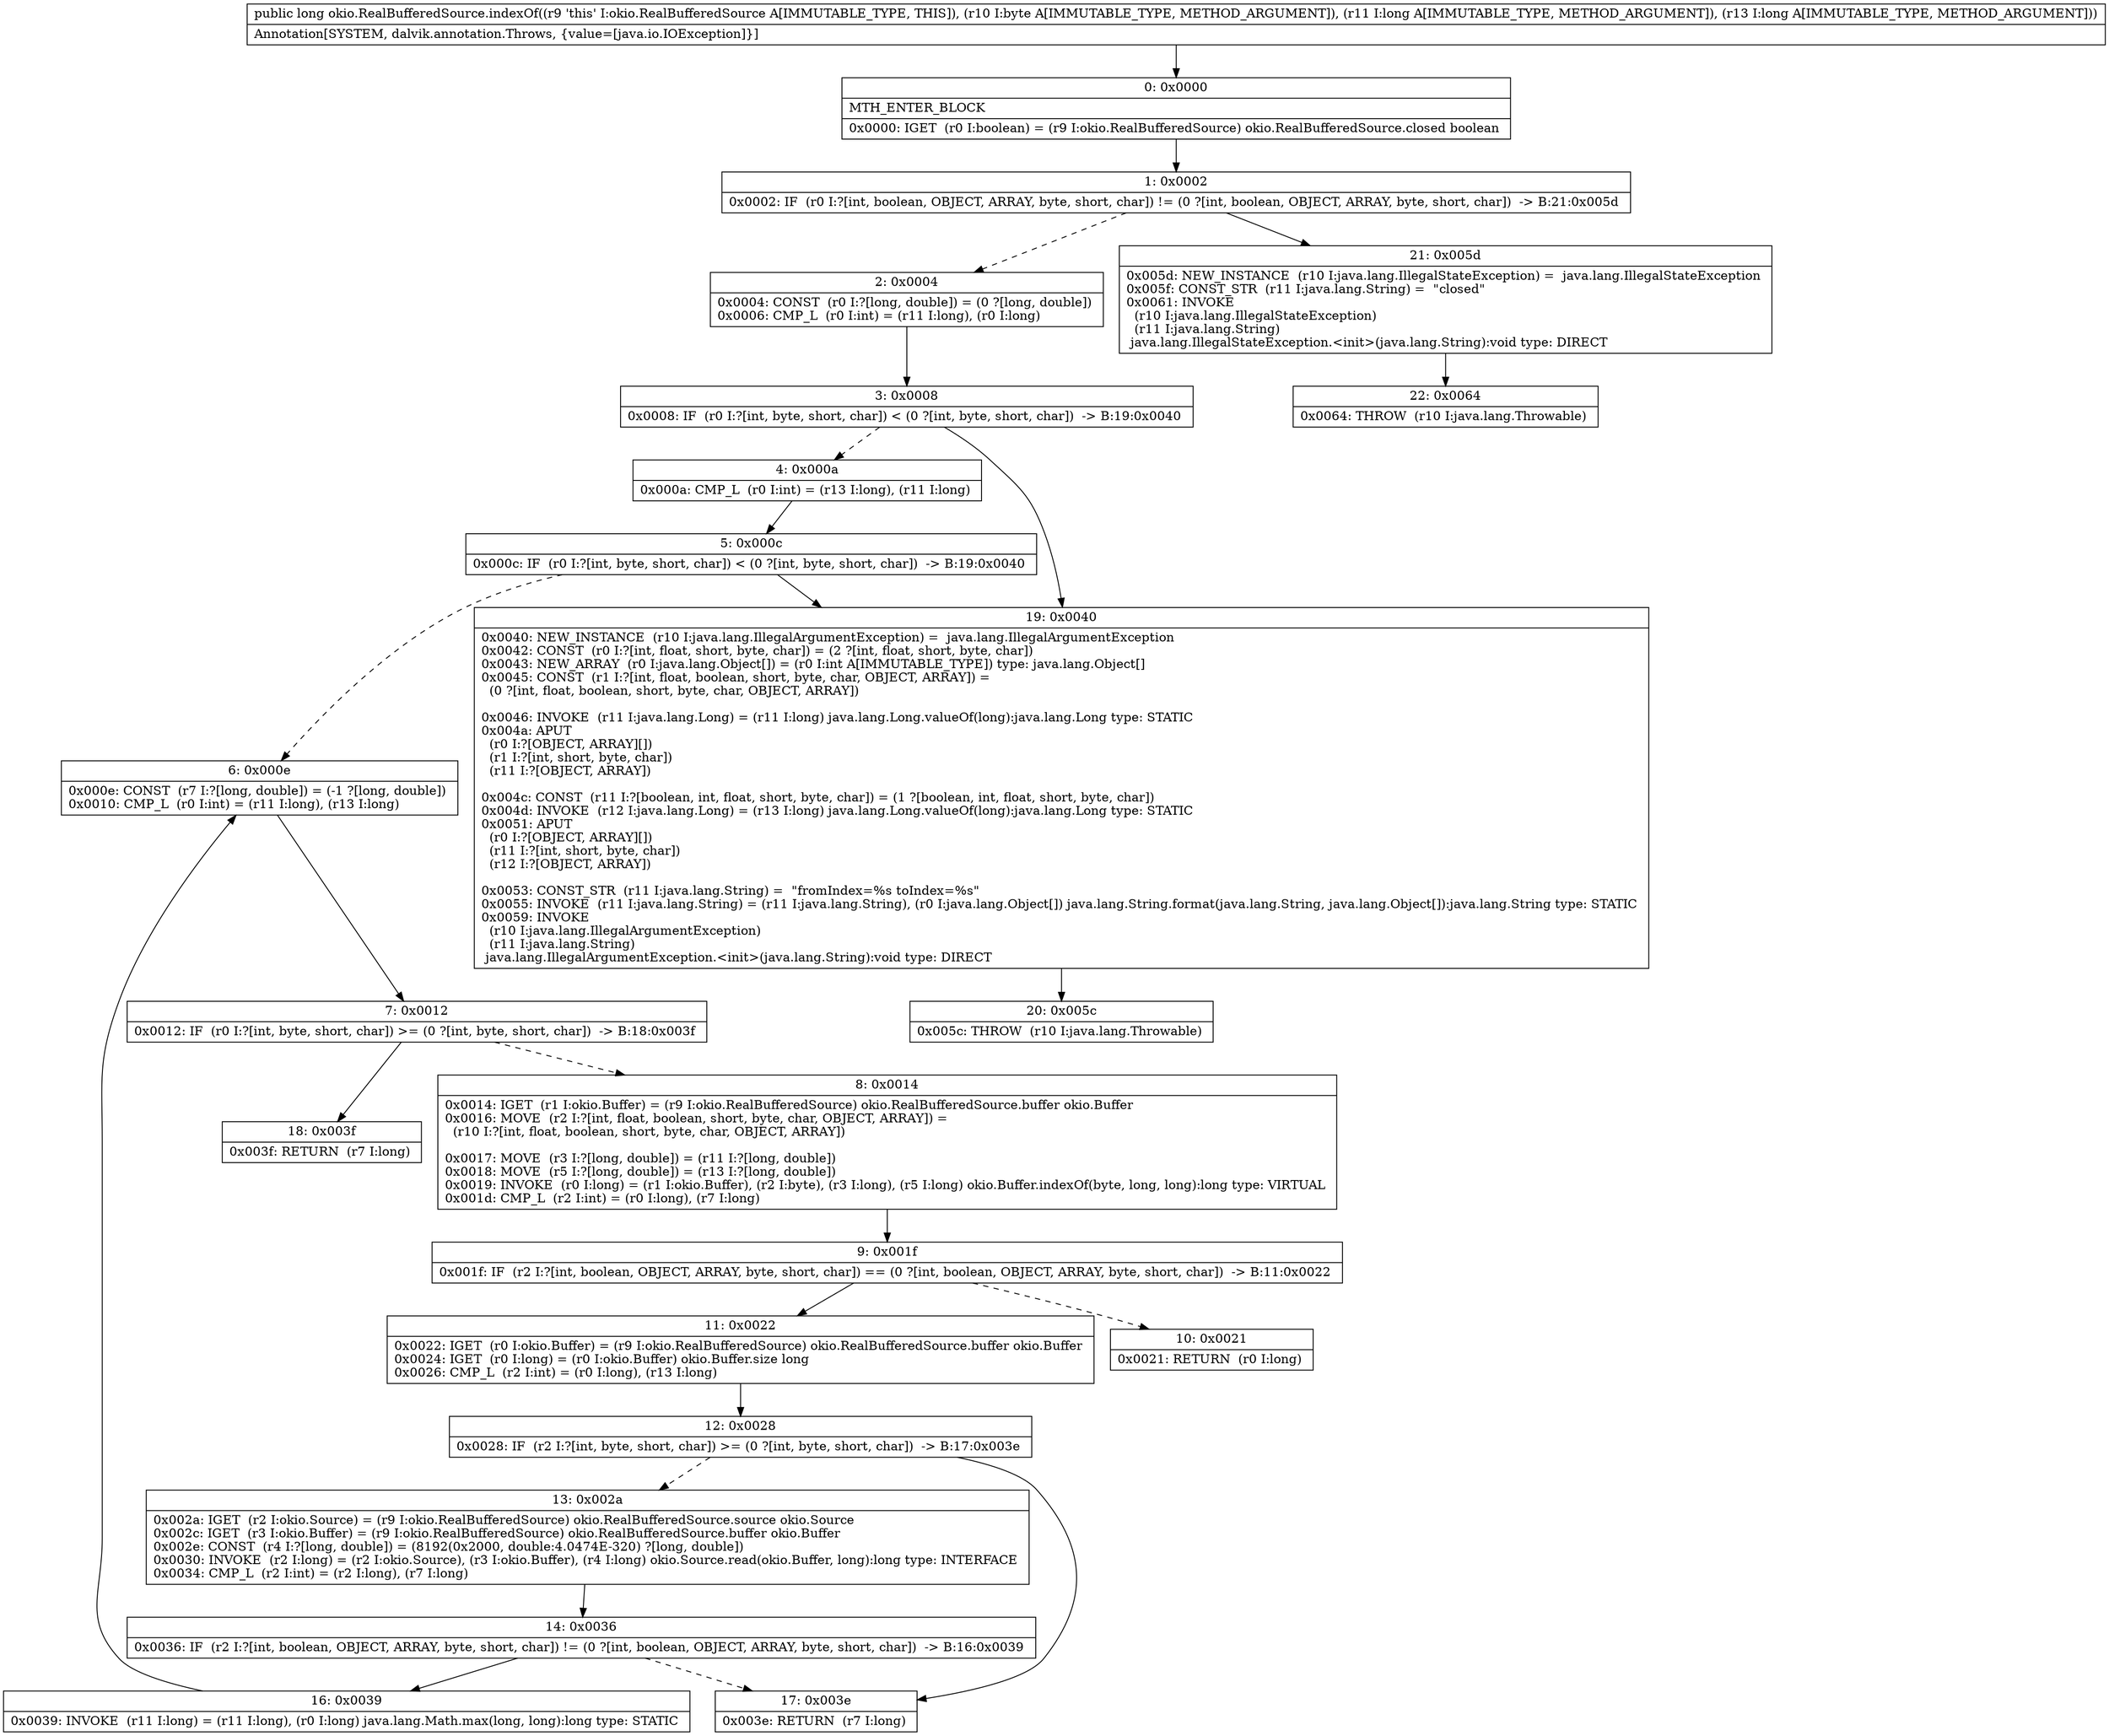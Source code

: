 digraph "CFG forokio.RealBufferedSource.indexOf(BJJ)J" {
Node_0 [shape=record,label="{0\:\ 0x0000|MTH_ENTER_BLOCK\l|0x0000: IGET  (r0 I:boolean) = (r9 I:okio.RealBufferedSource) okio.RealBufferedSource.closed boolean \l}"];
Node_1 [shape=record,label="{1\:\ 0x0002|0x0002: IF  (r0 I:?[int, boolean, OBJECT, ARRAY, byte, short, char]) != (0 ?[int, boolean, OBJECT, ARRAY, byte, short, char])  \-\> B:21:0x005d \l}"];
Node_2 [shape=record,label="{2\:\ 0x0004|0x0004: CONST  (r0 I:?[long, double]) = (0 ?[long, double]) \l0x0006: CMP_L  (r0 I:int) = (r11 I:long), (r0 I:long) \l}"];
Node_3 [shape=record,label="{3\:\ 0x0008|0x0008: IF  (r0 I:?[int, byte, short, char]) \< (0 ?[int, byte, short, char])  \-\> B:19:0x0040 \l}"];
Node_4 [shape=record,label="{4\:\ 0x000a|0x000a: CMP_L  (r0 I:int) = (r13 I:long), (r11 I:long) \l}"];
Node_5 [shape=record,label="{5\:\ 0x000c|0x000c: IF  (r0 I:?[int, byte, short, char]) \< (0 ?[int, byte, short, char])  \-\> B:19:0x0040 \l}"];
Node_6 [shape=record,label="{6\:\ 0x000e|0x000e: CONST  (r7 I:?[long, double]) = (\-1 ?[long, double]) \l0x0010: CMP_L  (r0 I:int) = (r11 I:long), (r13 I:long) \l}"];
Node_7 [shape=record,label="{7\:\ 0x0012|0x0012: IF  (r0 I:?[int, byte, short, char]) \>= (0 ?[int, byte, short, char])  \-\> B:18:0x003f \l}"];
Node_8 [shape=record,label="{8\:\ 0x0014|0x0014: IGET  (r1 I:okio.Buffer) = (r9 I:okio.RealBufferedSource) okio.RealBufferedSource.buffer okio.Buffer \l0x0016: MOVE  (r2 I:?[int, float, boolean, short, byte, char, OBJECT, ARRAY]) = \l  (r10 I:?[int, float, boolean, short, byte, char, OBJECT, ARRAY])\l \l0x0017: MOVE  (r3 I:?[long, double]) = (r11 I:?[long, double]) \l0x0018: MOVE  (r5 I:?[long, double]) = (r13 I:?[long, double]) \l0x0019: INVOKE  (r0 I:long) = (r1 I:okio.Buffer), (r2 I:byte), (r3 I:long), (r5 I:long) okio.Buffer.indexOf(byte, long, long):long type: VIRTUAL \l0x001d: CMP_L  (r2 I:int) = (r0 I:long), (r7 I:long) \l}"];
Node_9 [shape=record,label="{9\:\ 0x001f|0x001f: IF  (r2 I:?[int, boolean, OBJECT, ARRAY, byte, short, char]) == (0 ?[int, boolean, OBJECT, ARRAY, byte, short, char])  \-\> B:11:0x0022 \l}"];
Node_10 [shape=record,label="{10\:\ 0x0021|0x0021: RETURN  (r0 I:long) \l}"];
Node_11 [shape=record,label="{11\:\ 0x0022|0x0022: IGET  (r0 I:okio.Buffer) = (r9 I:okio.RealBufferedSource) okio.RealBufferedSource.buffer okio.Buffer \l0x0024: IGET  (r0 I:long) = (r0 I:okio.Buffer) okio.Buffer.size long \l0x0026: CMP_L  (r2 I:int) = (r0 I:long), (r13 I:long) \l}"];
Node_12 [shape=record,label="{12\:\ 0x0028|0x0028: IF  (r2 I:?[int, byte, short, char]) \>= (0 ?[int, byte, short, char])  \-\> B:17:0x003e \l}"];
Node_13 [shape=record,label="{13\:\ 0x002a|0x002a: IGET  (r2 I:okio.Source) = (r9 I:okio.RealBufferedSource) okio.RealBufferedSource.source okio.Source \l0x002c: IGET  (r3 I:okio.Buffer) = (r9 I:okio.RealBufferedSource) okio.RealBufferedSource.buffer okio.Buffer \l0x002e: CONST  (r4 I:?[long, double]) = (8192(0x2000, double:4.0474E\-320) ?[long, double]) \l0x0030: INVOKE  (r2 I:long) = (r2 I:okio.Source), (r3 I:okio.Buffer), (r4 I:long) okio.Source.read(okio.Buffer, long):long type: INTERFACE \l0x0034: CMP_L  (r2 I:int) = (r2 I:long), (r7 I:long) \l}"];
Node_14 [shape=record,label="{14\:\ 0x0036|0x0036: IF  (r2 I:?[int, boolean, OBJECT, ARRAY, byte, short, char]) != (0 ?[int, boolean, OBJECT, ARRAY, byte, short, char])  \-\> B:16:0x0039 \l}"];
Node_16 [shape=record,label="{16\:\ 0x0039|0x0039: INVOKE  (r11 I:long) = (r11 I:long), (r0 I:long) java.lang.Math.max(long, long):long type: STATIC \l}"];
Node_17 [shape=record,label="{17\:\ 0x003e|0x003e: RETURN  (r7 I:long) \l}"];
Node_18 [shape=record,label="{18\:\ 0x003f|0x003f: RETURN  (r7 I:long) \l}"];
Node_19 [shape=record,label="{19\:\ 0x0040|0x0040: NEW_INSTANCE  (r10 I:java.lang.IllegalArgumentException) =  java.lang.IllegalArgumentException \l0x0042: CONST  (r0 I:?[int, float, short, byte, char]) = (2 ?[int, float, short, byte, char]) \l0x0043: NEW_ARRAY  (r0 I:java.lang.Object[]) = (r0 I:int A[IMMUTABLE_TYPE]) type: java.lang.Object[] \l0x0045: CONST  (r1 I:?[int, float, boolean, short, byte, char, OBJECT, ARRAY]) = \l  (0 ?[int, float, boolean, short, byte, char, OBJECT, ARRAY])\l \l0x0046: INVOKE  (r11 I:java.lang.Long) = (r11 I:long) java.lang.Long.valueOf(long):java.lang.Long type: STATIC \l0x004a: APUT  \l  (r0 I:?[OBJECT, ARRAY][])\l  (r1 I:?[int, short, byte, char])\l  (r11 I:?[OBJECT, ARRAY])\l \l0x004c: CONST  (r11 I:?[boolean, int, float, short, byte, char]) = (1 ?[boolean, int, float, short, byte, char]) \l0x004d: INVOKE  (r12 I:java.lang.Long) = (r13 I:long) java.lang.Long.valueOf(long):java.lang.Long type: STATIC \l0x0051: APUT  \l  (r0 I:?[OBJECT, ARRAY][])\l  (r11 I:?[int, short, byte, char])\l  (r12 I:?[OBJECT, ARRAY])\l \l0x0053: CONST_STR  (r11 I:java.lang.String) =  \"fromIndex=%s toIndex=%s\" \l0x0055: INVOKE  (r11 I:java.lang.String) = (r11 I:java.lang.String), (r0 I:java.lang.Object[]) java.lang.String.format(java.lang.String, java.lang.Object[]):java.lang.String type: STATIC \l0x0059: INVOKE  \l  (r10 I:java.lang.IllegalArgumentException)\l  (r11 I:java.lang.String)\l java.lang.IllegalArgumentException.\<init\>(java.lang.String):void type: DIRECT \l}"];
Node_20 [shape=record,label="{20\:\ 0x005c|0x005c: THROW  (r10 I:java.lang.Throwable) \l}"];
Node_21 [shape=record,label="{21\:\ 0x005d|0x005d: NEW_INSTANCE  (r10 I:java.lang.IllegalStateException) =  java.lang.IllegalStateException \l0x005f: CONST_STR  (r11 I:java.lang.String) =  \"closed\" \l0x0061: INVOKE  \l  (r10 I:java.lang.IllegalStateException)\l  (r11 I:java.lang.String)\l java.lang.IllegalStateException.\<init\>(java.lang.String):void type: DIRECT \l}"];
Node_22 [shape=record,label="{22\:\ 0x0064|0x0064: THROW  (r10 I:java.lang.Throwable) \l}"];
MethodNode[shape=record,label="{public long okio.RealBufferedSource.indexOf((r9 'this' I:okio.RealBufferedSource A[IMMUTABLE_TYPE, THIS]), (r10 I:byte A[IMMUTABLE_TYPE, METHOD_ARGUMENT]), (r11 I:long A[IMMUTABLE_TYPE, METHOD_ARGUMENT]), (r13 I:long A[IMMUTABLE_TYPE, METHOD_ARGUMENT]))  | Annotation[SYSTEM, dalvik.annotation.Throws, \{value=[java.io.IOException]\}]\l}"];
MethodNode -> Node_0;
Node_0 -> Node_1;
Node_1 -> Node_2[style=dashed];
Node_1 -> Node_21;
Node_2 -> Node_3;
Node_3 -> Node_4[style=dashed];
Node_3 -> Node_19;
Node_4 -> Node_5;
Node_5 -> Node_6[style=dashed];
Node_5 -> Node_19;
Node_6 -> Node_7;
Node_7 -> Node_8[style=dashed];
Node_7 -> Node_18;
Node_8 -> Node_9;
Node_9 -> Node_10[style=dashed];
Node_9 -> Node_11;
Node_11 -> Node_12;
Node_12 -> Node_13[style=dashed];
Node_12 -> Node_17;
Node_13 -> Node_14;
Node_14 -> Node_16;
Node_14 -> Node_17[style=dashed];
Node_16 -> Node_6;
Node_19 -> Node_20;
Node_21 -> Node_22;
}

